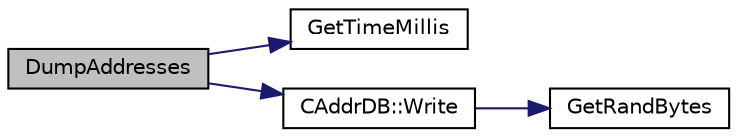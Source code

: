digraph "DumpAddresses"
{
  edge [fontname="Helvetica",fontsize="10",labelfontname="Helvetica",labelfontsize="10"];
  node [fontname="Helvetica",fontsize="10",shape=record];
  rankdir="LR";
  Node117 [label="DumpAddresses",height=0.2,width=0.4,color="black", fillcolor="grey75", style="filled", fontcolor="black"];
  Node117 -> Node118 [color="midnightblue",fontsize="10",style="solid",fontname="Helvetica"];
  Node118 [label="GetTimeMillis",height=0.2,width=0.4,color="black", fillcolor="white", style="filled",URL="$utiltime_8cpp.html#a139d0fe6387b9e230a9b8bb12d9b43b9"];
  Node117 -> Node119 [color="midnightblue",fontsize="10",style="solid",fontname="Helvetica"];
  Node119 [label="CAddrDB::Write",height=0.2,width=0.4,color="black", fillcolor="white", style="filled",URL="$class_c_addr_d_b.html#aaec90dba59cd69a2f25bc5630a1dde39"];
  Node119 -> Node120 [color="midnightblue",fontsize="10",style="solid",fontname="Helvetica"];
  Node120 [label="GetRandBytes",height=0.2,width=0.4,color="black", fillcolor="white", style="filled",URL="$random_8cpp.html#ada0c29949c4d1ac0cc027d93c4771423",tooltip="Functions to gather random data via the OpenSSL PRNG. "];
}
